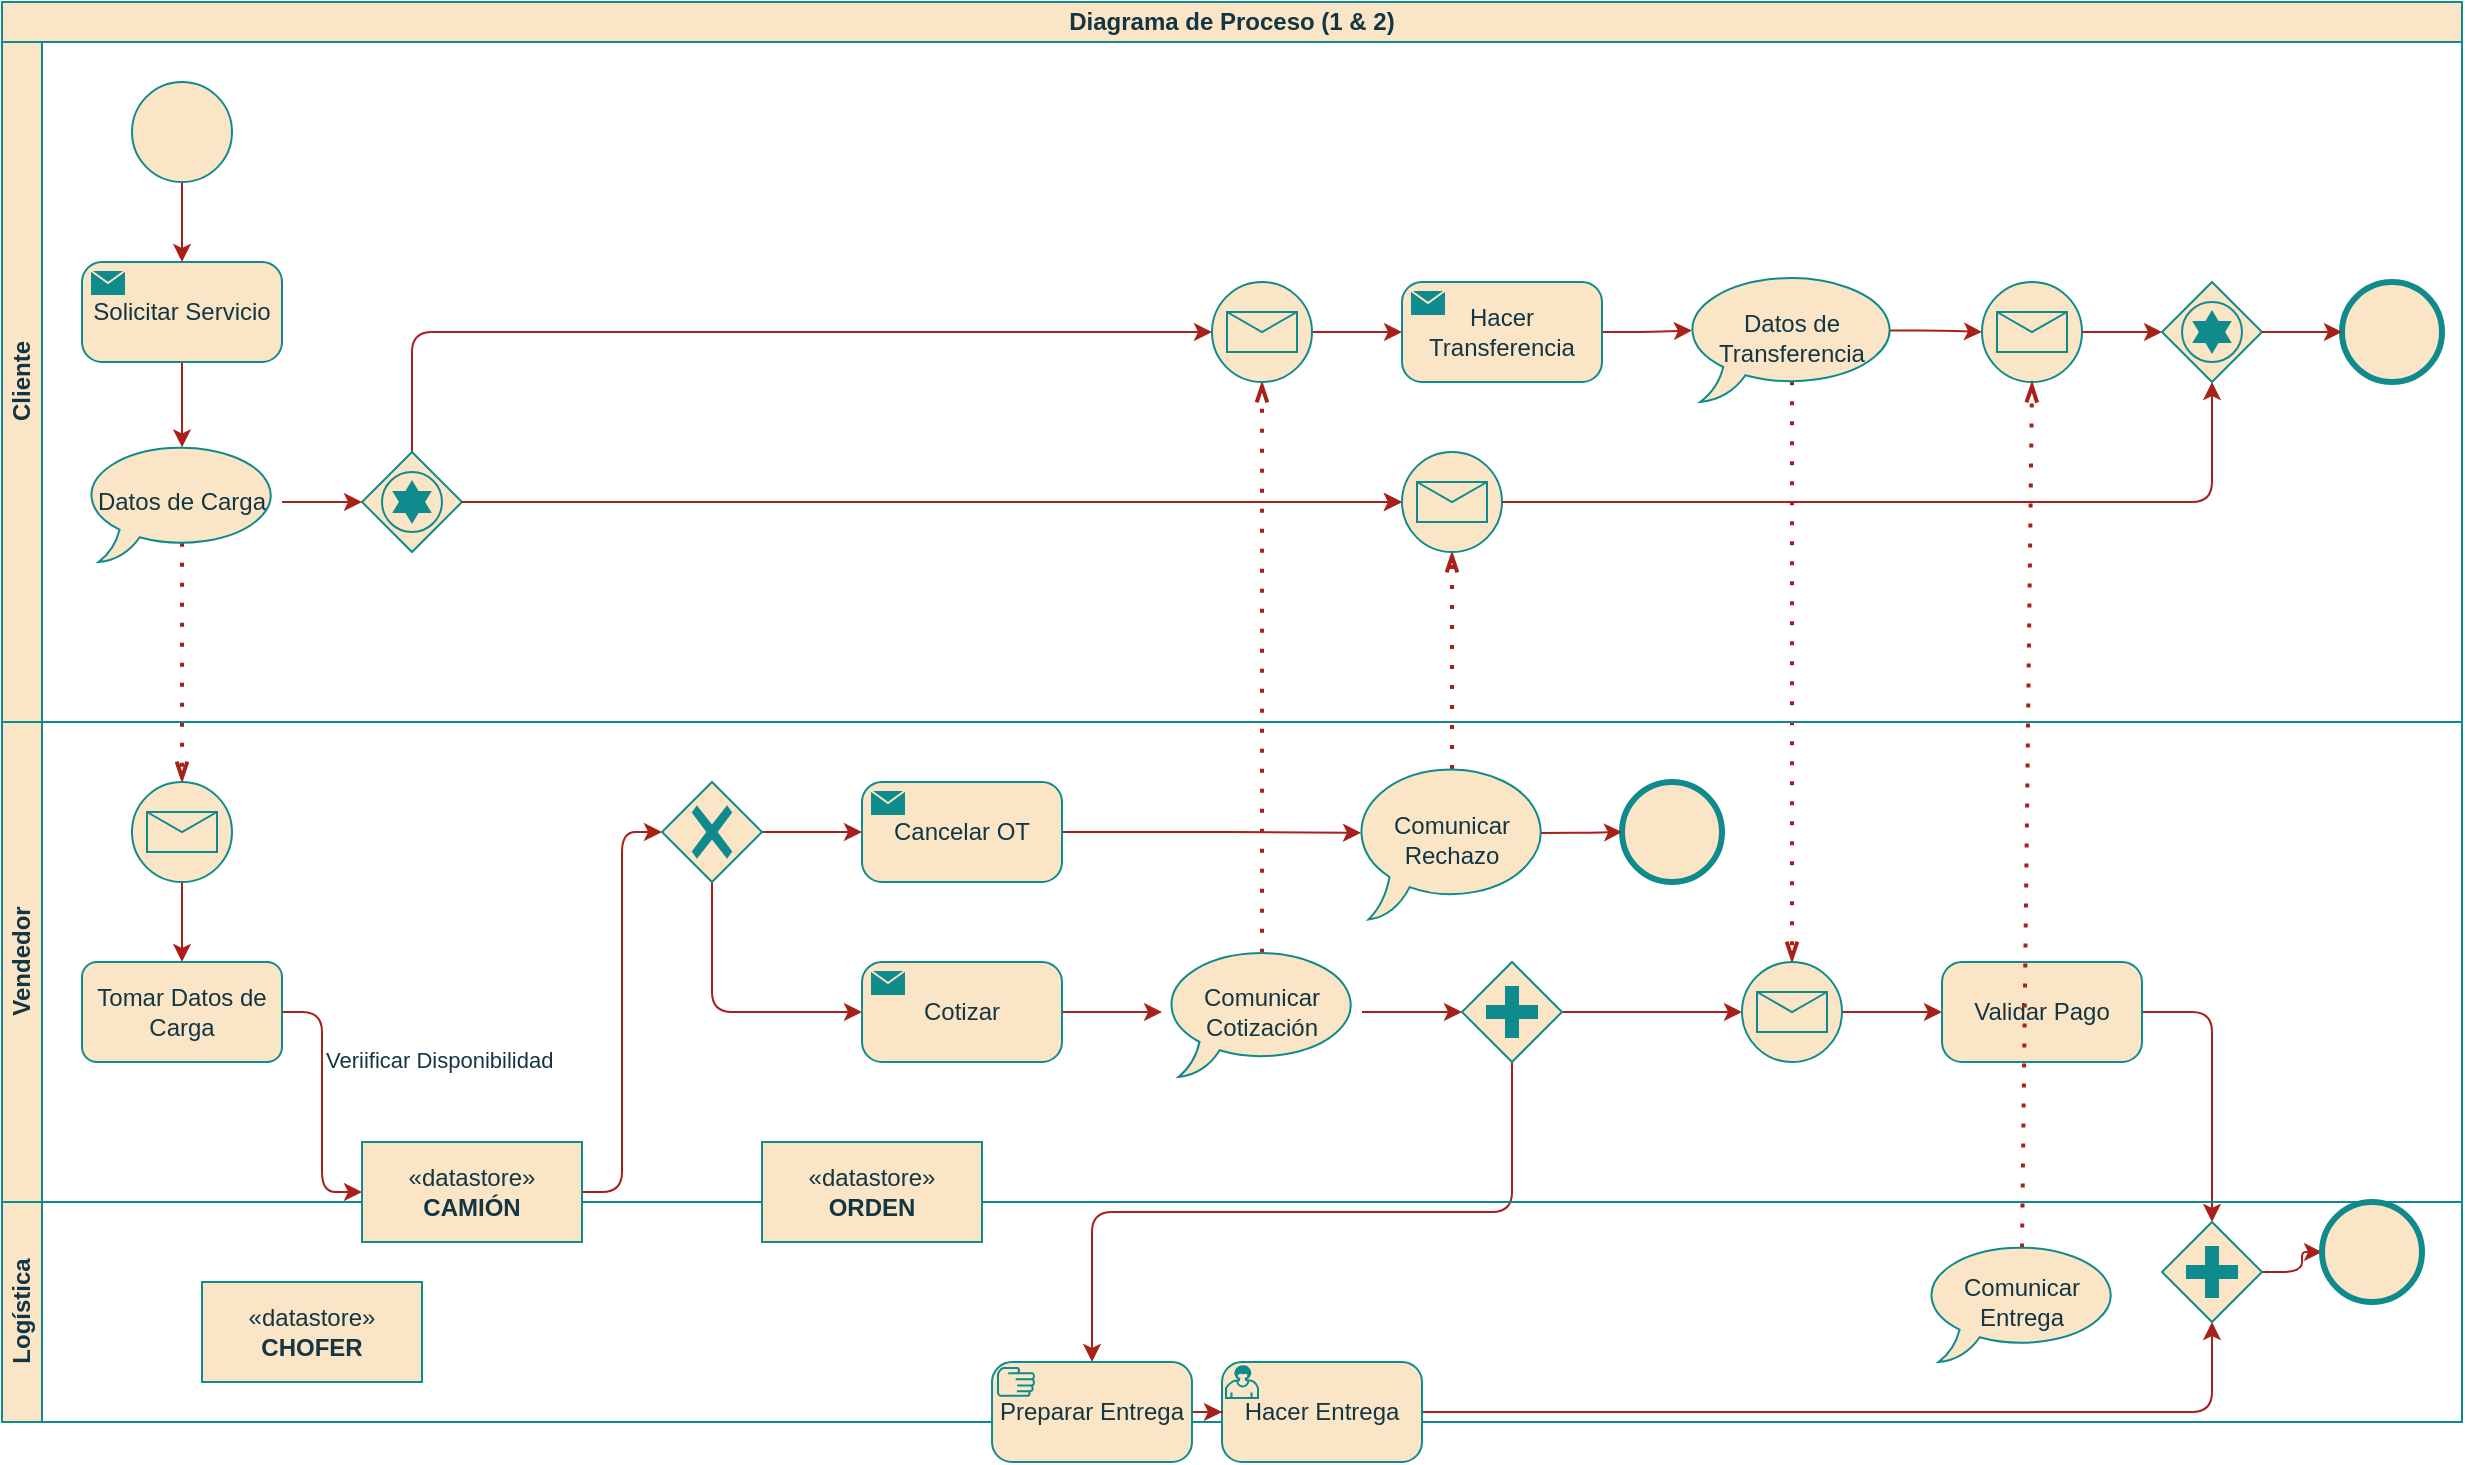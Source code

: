 <mxfile version="21.1.2" type="device">
  <diagram name="Page-1" id="2a216829-ef6e-dabb-86c1-c78162f3ba2b">
    <mxGraphModel dx="2239" dy="516" grid="1" gridSize="10" guides="1" tooltips="1" connect="1" arrows="1" fold="1" page="1" pageScale="1" pageWidth="1169" pageHeight="827" background="none" math="0" shadow="0">
      <root>
        <mxCell id="0" />
        <mxCell id="1" parent="0" />
        <mxCell id="aIT9Nde6jPvjy9GI7aws-13" value="Diagrama de Proceso (1 &amp;amp; 2)" style="swimlane;html=1;childLayout=stackLayout;resizeParent=1;resizeParentMax=0;horizontal=1;startSize=20;horizontalStack=0;whiteSpace=wrap;labelBackgroundColor=none;fillColor=#FAE5C7;strokeColor=#0F8B8D;fontColor=#143642;" parent="1" vertex="1">
          <mxGeometry x="-1120" y="40" width="1230" height="710" as="geometry" />
        </mxCell>
        <mxCell id="zTHouEm40RO1KuxiLtp8-42" value="" style="fontSize=12;html=1;endFill=0;startFill=0;endSize=6;startSize=6;dashed=1;dashPattern=1 4;endArrow=openThin;startArrow=none;rounded=0;strokeColor=#A8201A;fontColor=default;fillColor=#FAE5C7;entryX=0.5;entryY=0;entryDx=0;entryDy=0;entryPerimeter=0;elbow=vertical;strokeWidth=2;exitX=0.5;exitY=0.84;exitDx=0;exitDy=0;exitPerimeter=0;labelBackgroundColor=none;" parent="aIT9Nde6jPvjy9GI7aws-13" source="keDttocVaSj2XSgn1cD2-3" target="zTHouEm40RO1KuxiLtp8-39" edge="1">
          <mxGeometry width="160" relative="1" as="geometry">
            <mxPoint x="450" y="130" as="sourcePoint" />
            <mxPoint x="310" y="320" as="targetPoint" />
          </mxGeometry>
        </mxCell>
        <mxCell id="zTHouEm40RO1KuxiLtp8-52" value="" style="fontSize=12;html=1;endFill=0;startFill=0;endSize=6;startSize=6;dashed=1;dashPattern=1 4;endArrow=openThin;startArrow=none;rounded=0;strokeColor=#A8201A;fontColor=default;fillColor=#FAE5C7;exitX=0.5;exitY=0.045;exitDx=0;exitDy=0;exitPerimeter=0;entryX=0.5;entryY=1;entryDx=0;entryDy=0;entryPerimeter=0;elbow=vertical;strokeWidth=2;labelBackgroundColor=none;" parent="aIT9Nde6jPvjy9GI7aws-13" source="keDttocVaSj2XSgn1cD2-9" target="zTHouEm40RO1KuxiLtp8-23" edge="1">
          <mxGeometry width="160" relative="1" as="geometry">
            <mxPoint x="510" y="360" as="sourcePoint" />
            <mxPoint x="670" y="360" as="targetPoint" />
          </mxGeometry>
        </mxCell>
        <mxCell id="zTHouEm40RO1KuxiLtp8-53" value="" style="fontSize=12;html=1;endFill=0;startFill=0;endSize=6;startSize=6;dashed=1;dashPattern=1 4;endArrow=openThin;startArrow=none;rounded=0;strokeColor=#A8201A;fontColor=default;fillColor=#FAE5C7;exitX=0.5;exitY=0.045;exitDx=0;exitDy=0;exitPerimeter=0;entryX=0.5;entryY=1;entryDx=0;entryDy=0;entryPerimeter=0;strokeWidth=2;labelBackgroundColor=none;jumpStyle=none;edgeStyle=orthogonalEdgeStyle;" parent="aIT9Nde6jPvjy9GI7aws-13" source="keDttocVaSj2XSgn1cD2-20" target="zTHouEm40RO1KuxiLtp8-15" edge="1">
          <mxGeometry width="160" relative="1" as="geometry">
            <mxPoint x="520" y="420" as="sourcePoint" />
            <mxPoint x="680" y="420" as="targetPoint" />
          </mxGeometry>
        </mxCell>
        <mxCell id="zTHouEm40RO1KuxiLtp8-58" value="" style="fontSize=12;html=1;endFill=0;startFill=0;endSize=6;startSize=6;dashed=1;dashPattern=1 4;endArrow=openThin;startArrow=none;rounded=0;strokeColor=#A8201A;fontColor=default;fillColor=#FAE5C7;exitX=0.5;exitY=0.84;exitDx=0;exitDy=0;exitPerimeter=0;entryX=0.5;entryY=0;entryDx=0;entryDy=0;entryPerimeter=0;strokeWidth=2;labelBackgroundColor=none;" parent="aIT9Nde6jPvjy9GI7aws-13" source="keDttocVaSj2XSgn1cD2-11" target="zTHouEm40RO1KuxiLtp8-56" edge="1">
          <mxGeometry width="160" relative="1" as="geometry">
            <mxPoint x="710" y="470" as="sourcePoint" />
            <mxPoint x="840" y="440" as="targetPoint" />
          </mxGeometry>
        </mxCell>
        <mxCell id="zTHouEm40RO1KuxiLtp8-64" style="edgeStyle=orthogonalEdgeStyle;rounded=1;orthogonalLoop=1;jettySize=auto;html=1;entryX=0.5;entryY=0;entryDx=0;entryDy=0;entryPerimeter=0;strokeColor=#A8201A;fontColor=default;fillColor=#FAE5C7;labelBackgroundColor=none;exitX=0.5;exitY=1;exitDx=0;exitDy=0;exitPerimeter=0;" parent="aIT9Nde6jPvjy9GI7aws-13" source="zTHouEm40RO1KuxiLtp8-54" target="zTHouEm40RO1KuxiLtp8-60" edge="1">
          <mxGeometry relative="1" as="geometry" />
        </mxCell>
        <mxCell id="zTHouEm40RO1KuxiLtp8-74" style="edgeStyle=orthogonalEdgeStyle;rounded=1;orthogonalLoop=1;jettySize=auto;html=1;strokeColor=#A8201A;fontColor=default;fillColor=#FAE5C7;labelBackgroundColor=none;" parent="aIT9Nde6jPvjy9GI7aws-13" source="zTHouEm40RO1KuxiLtp8-69" target="zTHouEm40RO1KuxiLtp8-72" edge="1">
          <mxGeometry relative="1" as="geometry" />
        </mxCell>
        <mxCell id="aIT9Nde6jPvjy9GI7aws-14" value="Cliente" style="swimlane;html=1;startSize=20;horizontal=0;labelBackgroundColor=none;fillColor=#FAE5C7;strokeColor=#0F8B8D;fontColor=#143642;" parent="aIT9Nde6jPvjy9GI7aws-13" vertex="1">
          <mxGeometry y="20" width="1230" height="340" as="geometry" />
        </mxCell>
        <mxCell id="keDttocVaSj2XSgn1cD2-2" style="edgeStyle=orthogonalEdgeStyle;rounded=1;orthogonalLoop=1;jettySize=auto;html=1;entryX=0.5;entryY=0;entryDx=0;entryDy=0;entryPerimeter=0;labelBackgroundColor=none;strokeColor=#A8201A;fontColor=default;" edge="1" parent="aIT9Nde6jPvjy9GI7aws-14" source="7a84cebc1def654-1" target="zTHouEm40RO1KuxiLtp8-40">
          <mxGeometry relative="1" as="geometry" />
        </mxCell>
        <mxCell id="7a84cebc1def654-1" value="" style="shape=mxgraph.bpmn.shape;html=1;verticalLabelPosition=bottom;labelBackgroundColor=none;verticalAlign=top;perimeter=ellipsePerimeter;outline=standard;symbol=general;fillColor=#FAE5C7;strokeColor=#0F8B8D;fontColor=#143642;" parent="aIT9Nde6jPvjy9GI7aws-14" vertex="1">
          <mxGeometry x="65" y="20" width="50" height="50" as="geometry" />
        </mxCell>
        <mxCell id="zTHouEm40RO1KuxiLtp8-9" style="edgeStyle=orthogonalEdgeStyle;rounded=1;orthogonalLoop=1;jettySize=auto;html=1;entryX=0.5;entryY=0;entryDx=0;entryDy=0;entryPerimeter=0;labelBackgroundColor=none;strokeColor=#A8201A;fontColor=default;exitX=0.5;exitY=0;exitDx=0;exitDy=0;exitPerimeter=0;" parent="aIT9Nde6jPvjy9GI7aws-14" source="zTHouEm40RO1KuxiLtp8-7" edge="1">
          <mxGeometry relative="1" as="geometry">
            <Array as="points">
              <mxPoint x="425" y="70" />
              <mxPoint x="205" y="70" />
            </Array>
            <mxPoint x="205" y="110" as="targetPoint" />
          </mxGeometry>
        </mxCell>
        <mxCell id="zTHouEm40RO1KuxiLtp8-14" style="edgeStyle=orthogonalEdgeStyle;rounded=1;orthogonalLoop=1;jettySize=auto;html=1;labelBackgroundColor=none;strokeColor=#A8201A;fontColor=default;exitX=0.5;exitY=1;exitDx=0;exitDy=0;exitPerimeter=0;entryX=0.5;entryY=0.045;entryDx=0;entryDy=0;entryPerimeter=0;" parent="aIT9Nde6jPvjy9GI7aws-14" source="zTHouEm40RO1KuxiLtp8-40" target="keDttocVaSj2XSgn1cD2-3" edge="1">
          <mxGeometry relative="1" as="geometry">
            <mxPoint x="580" y="135" as="sourcePoint" />
          </mxGeometry>
        </mxCell>
        <mxCell id="zTHouEm40RO1KuxiLtp8-24" style="edgeStyle=orthogonalEdgeStyle;rounded=1;orthogonalLoop=1;jettySize=auto;html=1;entryX=0;entryY=0.5;entryDx=0;entryDy=0;entryPerimeter=0;labelBackgroundColor=none;strokeColor=#A8201A;fontColor=default;" parent="aIT9Nde6jPvjy9GI7aws-14" source="zTHouEm40RO1KuxiLtp8-13" target="zTHouEm40RO1KuxiLtp8-23" edge="1">
          <mxGeometry relative="1" as="geometry" />
        </mxCell>
        <mxCell id="keDttocVaSj2XSgn1cD2-15" style="rounded=1;orthogonalLoop=1;jettySize=auto;html=1;entryX=0;entryY=0.5;entryDx=0;entryDy=0;entryPerimeter=0;strokeColor=#A8201A;fontColor=#143642;fillColor=#FAE5C7;exitX=0.5;exitY=0;exitDx=0;exitDy=0;exitPerimeter=0;edgeStyle=orthogonalEdgeStyle;" edge="1" parent="aIT9Nde6jPvjy9GI7aws-14" source="zTHouEm40RO1KuxiLtp8-13" target="zTHouEm40RO1KuxiLtp8-15">
          <mxGeometry relative="1" as="geometry" />
        </mxCell>
        <mxCell id="zTHouEm40RO1KuxiLtp8-13" value="" style="points=[[0.25,0.25,0],[0.5,0,0],[0.75,0.25,0],[1,0.5,0],[0.75,0.75,0],[0.5,1,0],[0.25,0.75,0],[0,0.5,0]];shape=mxgraph.bpmn.gateway2;html=1;verticalLabelPosition=bottom;labelBackgroundColor=none;verticalAlign=top;align=center;perimeter=rhombusPerimeter;outlineConnect=0;outline=standard;symbol=star;fillColor=#FAE5C7;strokeColor=#0F8B8D;fontColor=#143642;" parent="aIT9Nde6jPvjy9GI7aws-14" vertex="1">
          <mxGeometry x="180" y="205" width="50" height="50" as="geometry" />
        </mxCell>
        <mxCell id="zTHouEm40RO1KuxiLtp8-22" style="edgeStyle=orthogonalEdgeStyle;rounded=1;orthogonalLoop=1;jettySize=auto;html=1;entryX=0;entryY=0.5;entryDx=0;entryDy=0;entryPerimeter=0;labelBackgroundColor=none;strokeColor=#A8201A;fontColor=default;exitX=1;exitY=0.5;exitDx=0;exitDy=0;exitPerimeter=0;" parent="aIT9Nde6jPvjy9GI7aws-14" source="zTHouEm40RO1KuxiLtp8-15" edge="1" target="zTHouEm40RO1KuxiLtp8-45">
          <mxGeometry relative="1" as="geometry">
            <mxPoint x="760" y="35" as="sourcePoint" />
            <mxPoint x="805" y="35" as="targetPoint" />
          </mxGeometry>
        </mxCell>
        <mxCell id="zTHouEm40RO1KuxiLtp8-15" value="" style="points=[[0.145,0.145,0],[0.5,0,0],[0.855,0.145,0],[1,0.5,0],[0.855,0.855,0],[0.5,1,0],[0.145,0.855,0],[0,0.5,0]];shape=mxgraph.bpmn.event;html=1;verticalLabelPosition=bottom;labelBackgroundColor=none;verticalAlign=top;align=center;perimeter=ellipsePerimeter;outlineConnect=0;aspect=fixed;outline=standard;symbol=message;fillColor=#FAE5C7;strokeColor=#0F8B8D;fontColor=#143642;" parent="aIT9Nde6jPvjy9GI7aws-14" vertex="1">
          <mxGeometry x="605" y="120" width="50" height="50" as="geometry" />
        </mxCell>
        <mxCell id="zTHouEm40RO1KuxiLtp8-32" style="rounded=1;orthogonalLoop=1;jettySize=auto;html=1;entryX=0.045;entryY=0.45;entryDx=0;entryDy=0;entryPerimeter=0;labelBackgroundColor=none;strokeColor=#A8201A;fontColor=default;exitX=1;exitY=0.5;exitDx=0;exitDy=0;exitPerimeter=0;edgeStyle=orthogonalEdgeStyle;" parent="aIT9Nde6jPvjy9GI7aws-14" source="zTHouEm40RO1KuxiLtp8-45" target="keDttocVaSj2XSgn1cD2-11" edge="1">
          <mxGeometry relative="1" as="geometry">
            <mxPoint x="905" y="35" as="sourcePoint" />
            <mxPoint x="940" y="35" as="targetPoint" />
          </mxGeometry>
        </mxCell>
        <mxCell id="zTHouEm40RO1KuxiLtp8-29" style="edgeStyle=orthogonalEdgeStyle;rounded=1;orthogonalLoop=1;jettySize=auto;html=1;entryX=0;entryY=0.5;entryDx=0;entryDy=0;entryPerimeter=0;labelBackgroundColor=none;strokeColor=#A8201A;fontColor=default;" parent="aIT9Nde6jPvjy9GI7aws-14" target="zTHouEm40RO1KuxiLtp8-28" edge="1">
          <mxGeometry relative="1" as="geometry">
            <mxPoint x="840" y="185" as="sourcePoint" />
          </mxGeometry>
        </mxCell>
        <mxCell id="zTHouEm40RO1KuxiLtp8-37" value="" style="edgeStyle=orthogonalEdgeStyle;rounded=1;orthogonalLoop=1;jettySize=auto;html=1;labelBackgroundColor=none;strokeColor=#A8201A;fontColor=default;" parent="aIT9Nde6jPvjy9GI7aws-14" source="zTHouEm40RO1KuxiLtp8-13" target="zTHouEm40RO1KuxiLtp8-23" edge="1">
          <mxGeometry relative="1" as="geometry">
            <mxPoint x="160" y="195" as="sourcePoint" />
            <mxPoint x="465" y="250" as="targetPoint" />
          </mxGeometry>
        </mxCell>
        <mxCell id="zTHouEm40RO1KuxiLtp8-23" value="" style="points=[[0.145,0.145,0],[0.5,0,0],[0.855,0.145,0],[1,0.5,0],[0.855,0.855,0],[0.5,1,0],[0.145,0.855,0],[0,0.5,0]];shape=mxgraph.bpmn.event;html=1;verticalLabelPosition=bottom;labelBackgroundColor=none;verticalAlign=top;align=center;perimeter=ellipsePerimeter;outlineConnect=0;aspect=fixed;outline=standard;symbol=message;fillColor=#FAE5C7;strokeColor=#0F8B8D;fontColor=#143642;" parent="aIT9Nde6jPvjy9GI7aws-14" vertex="1">
          <mxGeometry x="700" y="205" width="50" height="50" as="geometry" />
        </mxCell>
        <mxCell id="zTHouEm40RO1KuxiLtp8-40" value="Solicitar Servicio" style="points=[[0.25,0,0],[0.5,0,0],[0.75,0,0],[1,0.25,0],[1,0.5,0],[1,0.75,0],[0.75,1,0],[0.5,1,0],[0.25,1,0],[0,0.75,0],[0,0.5,0],[0,0.25,0]];shape=mxgraph.bpmn.task;whiteSpace=wrap;rectStyle=rounded;size=10;html=1;container=1;expand=0;collapsible=0;taskMarker=send;strokeColor=#0F8B8D;fontColor=#143642;fillColor=#FAE5C7;labelBackgroundColor=none;" parent="aIT9Nde6jPvjy9GI7aws-14" vertex="1">
          <mxGeometry x="40" y="110" width="100" height="50" as="geometry" />
        </mxCell>
        <mxCell id="zTHouEm40RO1KuxiLtp8-45" value="Hacer Transferencia" style="points=[[0.25,0,0],[0.5,0,0],[0.75,0,0],[1,0.25,0],[1,0.5,0],[1,0.75,0],[0.75,1,0],[0.5,1,0],[0.25,1,0],[0,0.75,0],[0,0.5,0],[0,0.25,0]];shape=mxgraph.bpmn.task;whiteSpace=wrap;rectStyle=rounded;size=10;html=1;container=1;expand=0;collapsible=0;taskMarker=send;strokeColor=#0F8B8D;fontColor=#143642;fillColor=#FAE5C7;labelBackgroundColor=none;" parent="aIT9Nde6jPvjy9GI7aws-14" vertex="1">
          <mxGeometry x="700" y="120" width="100" height="50" as="geometry" />
        </mxCell>
        <mxCell id="keDttocVaSj2XSgn1cD2-4" style="edgeStyle=orthogonalEdgeStyle;rounded=1;orthogonalLoop=1;jettySize=auto;html=1;entryX=0;entryY=0.5;entryDx=0;entryDy=0;entryPerimeter=0;labelBackgroundColor=none;strokeColor=#A8201A;fontColor=default;" edge="1" parent="aIT9Nde6jPvjy9GI7aws-14" source="keDttocVaSj2XSgn1cD2-3" target="zTHouEm40RO1KuxiLtp8-13">
          <mxGeometry relative="1" as="geometry" />
        </mxCell>
        <mxCell id="keDttocVaSj2XSgn1cD2-3" value="Datos de Carga" style="whiteSpace=wrap;html=1;shape=mxgraph.basic.oval_callout;labelBackgroundColor=none;fillColor=#FAE5C7;strokeColor=#0F8B8D;fontColor=#143642;" vertex="1" parent="aIT9Nde6jPvjy9GI7aws-14">
          <mxGeometry x="40" y="200" width="100" height="60" as="geometry" />
        </mxCell>
        <mxCell id="keDttocVaSj2XSgn1cD2-11" value="Datos de Transferencia" style="whiteSpace=wrap;html=1;shape=mxgraph.basic.oval_callout;labelBackgroundColor=none;fillColor=#FAE5C7;strokeColor=#0F8B8D;fontColor=#143642;" vertex="1" parent="aIT9Nde6jPvjy9GI7aws-14">
          <mxGeometry x="840" y="115" width="110" height="65" as="geometry" />
        </mxCell>
        <mxCell id="zTHouEm40RO1KuxiLtp8-31" value="" style="points=[[0.145,0.145,0],[0.5,0,0],[0.855,0.145,0],[1,0.5,0],[0.855,0.855,0],[0.5,1,0],[0.145,0.855,0],[0,0.5,0]];shape=mxgraph.bpmn.event;html=1;verticalLabelPosition=bottom;labelBackgroundColor=none;verticalAlign=top;align=center;perimeter=ellipsePerimeter;outlineConnect=0;aspect=fixed;outline=standard;symbol=message;fillColor=#FAE5C7;strokeColor=#0F8B8D;fontColor=#143642;" parent="aIT9Nde6jPvjy9GI7aws-14" vertex="1">
          <mxGeometry x="990" y="120" width="50" height="50" as="geometry" />
        </mxCell>
        <mxCell id="keDttocVaSj2XSgn1cD2-12" style="rounded=1;orthogonalLoop=1;jettySize=auto;html=1;labelBackgroundColor=none;strokeColor=#A8201A;fontColor=default;exitX=0.945;exitY=0.45;exitDx=0;exitDy=0;exitPerimeter=0;entryX=0;entryY=0.5;entryDx=0;entryDy=0;entryPerimeter=0;edgeStyle=orthogonalEdgeStyle;" edge="1" parent="aIT9Nde6jPvjy9GI7aws-14" source="keDttocVaSj2XSgn1cD2-11" target="zTHouEm40RO1KuxiLtp8-31">
          <mxGeometry relative="1" as="geometry">
            <mxPoint x="1050" y="80" as="targetPoint" />
          </mxGeometry>
        </mxCell>
        <mxCell id="zTHouEm40RO1KuxiLtp8-30" value="" style="points=[[0.25,0.25,0],[0.5,0,0],[0.75,0.25,0],[1,0.5,0],[0.75,0.75,0],[0.5,1,0],[0.25,0.75,0],[0,0.5,0]];shape=mxgraph.bpmn.gateway2;html=1;verticalLabelPosition=bottom;labelBackgroundColor=none;verticalAlign=top;align=center;perimeter=rhombusPerimeter;outlineConnect=0;outline=standard;symbol=star;fillColor=#FAE5C7;strokeColor=#0F8B8D;fontColor=#143642;" parent="aIT9Nde6jPvjy9GI7aws-14" vertex="1">
          <mxGeometry x="1080" y="120" width="50" height="50" as="geometry" />
        </mxCell>
        <mxCell id="zTHouEm40RO1KuxiLtp8-27" style="edgeStyle=orthogonalEdgeStyle;rounded=1;orthogonalLoop=1;jettySize=auto;html=1;entryX=0.5;entryY=1;entryDx=0;entryDy=0;entryPerimeter=0;labelBackgroundColor=none;strokeColor=#A8201A;fontColor=default;" parent="aIT9Nde6jPvjy9GI7aws-14" source="zTHouEm40RO1KuxiLtp8-23" target="zTHouEm40RO1KuxiLtp8-30" edge="1">
          <mxGeometry relative="1" as="geometry">
            <mxPoint x="815" y="160" as="targetPoint" />
          </mxGeometry>
        </mxCell>
        <mxCell id="zTHouEm40RO1KuxiLtp8-33" style="edgeStyle=orthogonalEdgeStyle;rounded=1;orthogonalLoop=1;jettySize=auto;html=1;labelBackgroundColor=none;strokeColor=#A8201A;fontColor=default;" parent="aIT9Nde6jPvjy9GI7aws-14" source="zTHouEm40RO1KuxiLtp8-31" target="zTHouEm40RO1KuxiLtp8-30" edge="1">
          <mxGeometry relative="1" as="geometry">
            <mxPoint x="1140" y="45" as="sourcePoint" />
          </mxGeometry>
        </mxCell>
        <mxCell id="zTHouEm40RO1KuxiLtp8-35" value="" style="points=[[0.145,0.145,0],[0.5,0,0],[0.855,0.145,0],[1,0.5,0],[0.855,0.855,0],[0.5,1,0],[0.145,0.855,0],[0,0.5,0]];shape=mxgraph.bpmn.event;html=1;verticalLabelPosition=bottom;labelBackgroundColor=none;verticalAlign=top;align=center;perimeter=ellipsePerimeter;outlineConnect=0;aspect=fixed;outline=end;symbol=terminate2;fillColor=#FAE5C7;strokeColor=#0F8B8D;fontColor=#143642;" parent="aIT9Nde6jPvjy9GI7aws-14" vertex="1">
          <mxGeometry x="1170" y="120" width="50" height="50" as="geometry" />
        </mxCell>
        <mxCell id="zTHouEm40RO1KuxiLtp8-36" style="edgeStyle=orthogonalEdgeStyle;rounded=1;orthogonalLoop=1;jettySize=auto;html=1;entryX=0;entryY=0.5;entryDx=0;entryDy=0;entryPerimeter=0;labelBackgroundColor=none;strokeColor=#A8201A;fontColor=default;" parent="aIT9Nde6jPvjy9GI7aws-14" source="zTHouEm40RO1KuxiLtp8-30" target="zTHouEm40RO1KuxiLtp8-35" edge="1">
          <mxGeometry relative="1" as="geometry">
            <mxPoint x="1250" y="115" as="targetPoint" />
          </mxGeometry>
        </mxCell>
        <mxCell id="aIT9Nde6jPvjy9GI7aws-15" value="Vendedor" style="swimlane;html=1;startSize=20;horizontal=0;labelBackgroundColor=none;fillColor=#FAE5C7;strokeColor=#0F8B8D;fontColor=#143642;" parent="aIT9Nde6jPvjy9GI7aws-13" vertex="1">
          <mxGeometry y="360" width="1230" height="240" as="geometry" />
        </mxCell>
        <mxCell id="zTHouEm40RO1KuxiLtp8-44" style="edgeStyle=orthogonalEdgeStyle;rounded=1;orthogonalLoop=1;jettySize=auto;html=1;strokeColor=#A8201A;fontColor=default;fillColor=#FAE5C7;labelBackgroundColor=none;" parent="aIT9Nde6jPvjy9GI7aws-15" source="zTHouEm40RO1KuxiLtp8-39" target="keDttocVaSj2XSgn1cD2-5" edge="1">
          <mxGeometry relative="1" as="geometry" />
        </mxCell>
        <mxCell id="zTHouEm40RO1KuxiLtp8-39" value="" style="points=[[0.145,0.145,0],[0.5,0,0],[0.855,0.145,0],[1,0.5,0],[0.855,0.855,0],[0.5,1,0],[0.145,0.855,0],[0,0.5,0]];shape=mxgraph.bpmn.event;html=1;verticalLabelPosition=bottom;labelBackgroundColor=none;verticalAlign=top;align=center;perimeter=ellipsePerimeter;outlineConnect=0;aspect=fixed;outline=standard;symbol=message;strokeColor=#0F8B8D;fontColor=#143642;fillColor=#FAE5C7;" parent="aIT9Nde6jPvjy9GI7aws-15" vertex="1">
          <mxGeometry x="65" y="30" width="50" height="50" as="geometry" />
        </mxCell>
        <mxCell id="zTHouEm40RO1KuxiLtp8-50" style="edgeStyle=orthogonalEdgeStyle;rounded=1;orthogonalLoop=1;jettySize=auto;html=1;entryX=0;entryY=0.5;entryDx=0;entryDy=0;entryPerimeter=0;strokeColor=#A8201A;fontColor=default;fillColor=#FAE5C7;labelBackgroundColor=none;" parent="aIT9Nde6jPvjy9GI7aws-15" source="zTHouEm40RO1KuxiLtp8-46" target="zTHouEm40RO1KuxiLtp8-47" edge="1">
          <mxGeometry relative="1" as="geometry" />
        </mxCell>
        <mxCell id="zTHouEm40RO1KuxiLtp8-51" style="edgeStyle=orthogonalEdgeStyle;rounded=1;orthogonalLoop=1;jettySize=auto;html=1;entryX=0;entryY=0.5;entryDx=0;entryDy=0;entryPerimeter=0;strokeColor=#A8201A;fontColor=default;fillColor=#FAE5C7;labelBackgroundColor=none;exitX=0.5;exitY=1;exitDx=0;exitDy=0;exitPerimeter=0;" parent="aIT9Nde6jPvjy9GI7aws-15" source="zTHouEm40RO1KuxiLtp8-46" target="zTHouEm40RO1KuxiLtp8-48" edge="1">
          <mxGeometry relative="1" as="geometry" />
        </mxCell>
        <mxCell id="zTHouEm40RO1KuxiLtp8-46" value="" style="points=[[0.25,0.25,0],[0.5,0,0],[0.75,0.25,0],[1,0.5,0],[0.75,0.75,0],[0.5,1,0],[0.25,0.75,0],[0,0.5,0]];shape=mxgraph.bpmn.gateway2;html=1;verticalLabelPosition=bottom;labelBackgroundColor=none;verticalAlign=top;align=center;perimeter=rhombusPerimeter;outlineConnect=0;outline=none;symbol=none;gwType=exclusive;fillColor=#FAE5C7;strokeColor=#0F8B8D;fontColor=#143642;" parent="aIT9Nde6jPvjy9GI7aws-15" vertex="1">
          <mxGeometry x="330" y="30" width="50" height="50" as="geometry" />
        </mxCell>
        <mxCell id="zTHouEm40RO1KuxiLtp8-68" style="rounded=1;orthogonalLoop=1;jettySize=auto;html=1;entryX=0.045;entryY=0.45;entryDx=0;entryDy=0;strokeColor=#A8201A;fontColor=default;fillColor=#FAE5C7;entryPerimeter=0;labelBackgroundColor=none;edgeStyle=orthogonalEdgeStyle;" parent="aIT9Nde6jPvjy9GI7aws-15" source="zTHouEm40RO1KuxiLtp8-47" target="keDttocVaSj2XSgn1cD2-9" edge="1">
          <mxGeometry relative="1" as="geometry" />
        </mxCell>
        <mxCell id="zTHouEm40RO1KuxiLtp8-47" value="Cancelar OT" style="points=[[0.25,0,0],[0.5,0,0],[0.75,0,0],[1,0.25,0],[1,0.5,0],[1,0.75,0],[0.75,1,0],[0.5,1,0],[0.25,1,0],[0,0.75,0],[0,0.5,0],[0,0.25,0]];shape=mxgraph.bpmn.task;whiteSpace=wrap;rectStyle=rounded;size=10;html=1;container=1;expand=0;collapsible=0;taskMarker=send;strokeColor=#0F8B8D;fontColor=#143642;fillColor=#FAE5C7;labelBackgroundColor=none;" parent="aIT9Nde6jPvjy9GI7aws-15" vertex="1">
          <mxGeometry x="430" y="30" width="100" height="50" as="geometry" />
        </mxCell>
        <mxCell id="zTHouEm40RO1KuxiLtp8-55" style="edgeStyle=orthogonalEdgeStyle;rounded=1;orthogonalLoop=1;jettySize=auto;html=1;strokeColor=#A8201A;fontColor=default;fillColor=#FAE5C7;labelBackgroundColor=none;" parent="aIT9Nde6jPvjy9GI7aws-15" source="zTHouEm40RO1KuxiLtp8-48" target="keDttocVaSj2XSgn1cD2-20" edge="1">
          <mxGeometry relative="1" as="geometry" />
        </mxCell>
        <mxCell id="zTHouEm40RO1KuxiLtp8-48" value="Cotizar" style="points=[[0.25,0,0],[0.5,0,0],[0.75,0,0],[1,0.25,0],[1,0.5,0],[1,0.75,0],[0.75,1,0],[0.5,1,0],[0.25,1,0],[0,0.75,0],[0,0.5,0],[0,0.25,0]];shape=mxgraph.bpmn.task;whiteSpace=wrap;rectStyle=rounded;size=10;html=1;container=1;expand=0;collapsible=0;taskMarker=send;strokeColor=#0F8B8D;fontColor=#143642;fillColor=#FAE5C7;labelBackgroundColor=none;" parent="aIT9Nde6jPvjy9GI7aws-15" vertex="1">
          <mxGeometry x="430" y="120" width="100" height="50" as="geometry" />
        </mxCell>
        <mxCell id="zTHouEm40RO1KuxiLtp8-57" style="edgeStyle=orthogonalEdgeStyle;rounded=1;orthogonalLoop=1;jettySize=auto;html=1;exitX=1;exitY=0.5;exitDx=0;exitDy=0;exitPerimeter=0;entryX=0;entryY=0.5;entryDx=0;entryDy=0;entryPerimeter=0;strokeColor=#A8201A;fontColor=default;fillColor=#FAE5C7;labelBackgroundColor=none;" parent="aIT9Nde6jPvjy9GI7aws-15" source="zTHouEm40RO1KuxiLtp8-54" target="zTHouEm40RO1KuxiLtp8-56" edge="1">
          <mxGeometry relative="1" as="geometry" />
        </mxCell>
        <mxCell id="zTHouEm40RO1KuxiLtp8-54" value="" style="points=[[0.25,0.25,0],[0.5,0,0],[0.75,0.25,0],[1,0.5,0],[0.75,0.75,0],[0.5,1,0],[0.25,0.75,0],[0,0.5,0]];shape=mxgraph.bpmn.gateway2;html=1;verticalLabelPosition=bottom;labelBackgroundColor=none;verticalAlign=top;align=center;perimeter=rhombusPerimeter;outlineConnect=0;outline=none;symbol=none;gwType=parallel;strokeColor=#0F8B8D;fontColor=#143642;fillColor=#FAE5C7;" parent="aIT9Nde6jPvjy9GI7aws-15" vertex="1">
          <mxGeometry x="730" y="120" width="50" height="50" as="geometry" />
        </mxCell>
        <mxCell id="zTHouEm40RO1KuxiLtp8-71" style="edgeStyle=orthogonalEdgeStyle;rounded=1;orthogonalLoop=1;jettySize=auto;html=1;entryX=0;entryY=0.5;entryDx=0;entryDy=0;entryPerimeter=0;strokeColor=#A8201A;fontColor=default;fillColor=#FAE5C7;labelBackgroundColor=none;" parent="aIT9Nde6jPvjy9GI7aws-15" source="zTHouEm40RO1KuxiLtp8-56" target="zTHouEm40RO1KuxiLtp8-69" edge="1">
          <mxGeometry relative="1" as="geometry" />
        </mxCell>
        <mxCell id="zTHouEm40RO1KuxiLtp8-56" value="" style="points=[[0.145,0.145,0],[0.5,0,0],[0.855,0.145,0],[1,0.5,0],[0.855,0.855,0],[0.5,1,0],[0.145,0.855,0],[0,0.5,0]];shape=mxgraph.bpmn.event;html=1;verticalLabelPosition=bottom;labelBackgroundColor=none;verticalAlign=top;align=center;perimeter=ellipsePerimeter;outlineConnect=0;aspect=fixed;outline=standard;symbol=message;fillColor=#FAE5C7;strokeColor=#0F8B8D;fontColor=#143642;" parent="aIT9Nde6jPvjy9GI7aws-15" vertex="1">
          <mxGeometry x="870" y="120" width="50" height="50" as="geometry" />
        </mxCell>
        <mxCell id="zTHouEm40RO1KuxiLtp8-67" value="" style="shape=mxgraph.bpmn.shape;html=1;verticalLabelPosition=bottom;labelBackgroundColor=none;verticalAlign=top;perimeter=ellipsePerimeter;outline=end;symbol=general;fillColor=#FAE5C7;strokeColor=#0F8B8D;fontColor=#143642;" parent="aIT9Nde6jPvjy9GI7aws-15" vertex="1">
          <mxGeometry x="810" y="30" width="50" height="50" as="geometry" />
        </mxCell>
        <mxCell id="zTHouEm40RO1KuxiLtp8-69" value="Validar Pago" style="points=[[0.25,0,0],[0.5,0,0],[0.75,0,0],[1,0.25,0],[1,0.5,0],[1,0.75,0],[0.75,1,0],[0.5,1,0],[0.25,1,0],[0,0.75,0],[0,0.5,0],[0,0.25,0]];shape=mxgraph.bpmn.task;whiteSpace=wrap;rectStyle=rounded;size=10;html=1;container=1;expand=0;collapsible=0;taskMarker=abstract;labelBackgroundColor=none;fillColor=#FAE5C7;strokeColor=#0F8B8D;fontColor=#143642;" parent="aIT9Nde6jPvjy9GI7aws-15" vertex="1">
          <mxGeometry x="970" y="120" width="100" height="50" as="geometry" />
        </mxCell>
        <mxCell id="keDttocVaSj2XSgn1cD2-5" value="Tomar Datos de Carga" style="shape=ext;rounded=1;html=1;whiteSpace=wrap;labelBackgroundColor=none;fillColor=#FAE5C7;strokeColor=#0F8B8D;fontColor=#143642;" vertex="1" parent="aIT9Nde6jPvjy9GI7aws-15">
          <mxGeometry x="40" y="120" width="100" height="50" as="geometry" />
        </mxCell>
        <mxCell id="keDttocVaSj2XSgn1cD2-10" style="rounded=1;orthogonalLoop=1;jettySize=auto;html=1;entryX=0;entryY=0.5;entryDx=0;entryDy=0;labelBackgroundColor=none;strokeColor=#A8201A;fontColor=default;exitX=0.945;exitY=0.45;exitDx=0;exitDy=0;exitPerimeter=0;edgeStyle=orthogonalEdgeStyle;" edge="1" parent="aIT9Nde6jPvjy9GI7aws-15" source="keDttocVaSj2XSgn1cD2-9" target="zTHouEm40RO1KuxiLtp8-67">
          <mxGeometry relative="1" as="geometry" />
        </mxCell>
        <mxCell id="keDttocVaSj2XSgn1cD2-9" value="Comunicar Rechazo" style="whiteSpace=wrap;html=1;shape=mxgraph.basic.oval_callout;labelBackgroundColor=none;fillColor=#FAE5C7;strokeColor=#0F8B8D;fontColor=#143642;" vertex="1" parent="aIT9Nde6jPvjy9GI7aws-15">
          <mxGeometry x="675" y="20" width="100" height="78.75" as="geometry" />
        </mxCell>
        <mxCell id="keDttocVaSj2XSgn1cD2-21" style="edgeStyle=orthogonalEdgeStyle;rounded=1;orthogonalLoop=1;jettySize=auto;html=1;entryX=0;entryY=0.5;entryDx=0;entryDy=0;entryPerimeter=0;strokeColor=#A8201A;fontColor=#143642;fillColor=#FAE5C7;" edge="1" parent="aIT9Nde6jPvjy9GI7aws-15" source="keDttocVaSj2XSgn1cD2-20" target="zTHouEm40RO1KuxiLtp8-54">
          <mxGeometry relative="1" as="geometry" />
        </mxCell>
        <mxCell id="keDttocVaSj2XSgn1cD2-20" value="Comunicar Cotización" style="whiteSpace=wrap;html=1;shape=mxgraph.basic.oval_callout;labelBackgroundColor=none;fillColor=#FAE5C7;strokeColor=#0F8B8D;fontColor=#143642;" vertex="1" parent="aIT9Nde6jPvjy9GI7aws-15">
          <mxGeometry x="580" y="112.5" width="100" height="65" as="geometry" />
        </mxCell>
        <mxCell id="keDttocVaSj2XSgn1cD2-6" style="edgeStyle=orthogonalEdgeStyle;rounded=1;orthogonalLoop=1;jettySize=auto;html=1;entryX=0;entryY=0.5;entryDx=0;entryDy=0;labelBackgroundColor=none;strokeColor=#A8201A;fontColor=default;" edge="1" parent="aIT9Nde6jPvjy9GI7aws-13" source="keDttocVaSj2XSgn1cD2-5" target="keDttocVaSj2XSgn1cD2-7">
          <mxGeometry relative="1" as="geometry">
            <mxPoint x="200" y="385" as="targetPoint" />
          </mxGeometry>
        </mxCell>
        <mxCell id="keDttocVaSj2XSgn1cD2-13" value="Veriificar Disponibilidad" style="edgeLabel;html=1;align=left;verticalAlign=middle;resizable=0;points=[];fontColor=#143642;" vertex="1" connectable="0" parent="keDttocVaSj2XSgn1cD2-6">
          <mxGeometry x="-0.327" relative="1" as="geometry">
            <mxPoint as="offset" />
          </mxGeometry>
        </mxCell>
        <mxCell id="keDttocVaSj2XSgn1cD2-8" style="edgeStyle=orthogonalEdgeStyle;rounded=1;orthogonalLoop=1;jettySize=auto;html=1;entryX=0;entryY=0.5;entryDx=0;entryDy=0;entryPerimeter=0;labelBackgroundColor=none;strokeColor=#A8201A;fontColor=default;" edge="1" parent="aIT9Nde6jPvjy9GI7aws-13" source="keDttocVaSj2XSgn1cD2-7" target="zTHouEm40RO1KuxiLtp8-46">
          <mxGeometry relative="1" as="geometry" />
        </mxCell>
        <mxCell id="zTHouEm40RO1KuxiLtp8-66" value="" style="fontSize=12;html=1;endFill=0;startFill=0;endSize=6;startSize=6;dashed=1;dashPattern=1 4;endArrow=openThin;startArrow=none;rounded=0;strokeColor=#A8201A;fontColor=default;fillColor=#FAE5C7;exitX=0.5;exitY=0.045;exitDx=0;exitDy=0;exitPerimeter=0;strokeWidth=2;entryX=0.5;entryY=1;entryDx=0;entryDy=0;entryPerimeter=0;labelBackgroundColor=none;" parent="aIT9Nde6jPvjy9GI7aws-13" source="keDttocVaSj2XSgn1cD2-17" target="zTHouEm40RO1KuxiLtp8-31" edge="1">
          <mxGeometry width="160" relative="1" as="geometry">
            <mxPoint x="760" y="550" as="sourcePoint" />
            <mxPoint x="1020" y="120" as="targetPoint" />
          </mxGeometry>
        </mxCell>
        <mxCell id="aIT9Nde6jPvjy9GI7aws-16" value="Logística" style="swimlane;html=1;startSize=20;horizontal=0;labelBackgroundColor=none;fillColor=#FAE5C7;strokeColor=#0F8B8D;fontColor=#143642;" parent="aIT9Nde6jPvjy9GI7aws-13" vertex="1">
          <mxGeometry y="600" width="1230" height="110" as="geometry">
            <mxRectangle y="560" width="1210" height="30" as="alternateBounds" />
          </mxGeometry>
        </mxCell>
        <mxCell id="zTHouEm40RO1KuxiLtp8-73" style="edgeStyle=orthogonalEdgeStyle;rounded=1;orthogonalLoop=1;jettySize=auto;html=1;strokeColor=#A8201A;fontColor=default;fillColor=#FAE5C7;labelBackgroundColor=none;" parent="aIT9Nde6jPvjy9GI7aws-16" source="zTHouEm40RO1KuxiLtp8-59" target="zTHouEm40RO1KuxiLtp8-72" edge="1">
          <mxGeometry relative="1" as="geometry" />
        </mxCell>
        <mxCell id="zTHouEm40RO1KuxiLtp8-59" value="Hacer Entrega" style="points=[[0.25,0,0],[0.5,0,0],[0.75,0,0],[1,0.25,0],[1,0.5,0],[1,0.75,0],[0.75,1,0],[0.5,1,0],[0.25,1,0],[0,0.75,0],[0,0.5,0],[0,0.25,0]];shape=mxgraph.bpmn.task;whiteSpace=wrap;rectStyle=rounded;size=10;html=1;container=1;expand=0;collapsible=0;taskMarker=user;strokeColor=#0F8B8D;fontColor=#143642;fillColor=#FAE5C7;labelBackgroundColor=none;" parent="aIT9Nde6jPvjy9GI7aws-16" vertex="1">
          <mxGeometry x="610" y="80" width="100" height="50" as="geometry" />
        </mxCell>
        <mxCell id="zTHouEm40RO1KuxiLtp8-65" style="edgeStyle=orthogonalEdgeStyle;rounded=1;orthogonalLoop=1;jettySize=auto;html=1;entryX=0;entryY=0.5;entryDx=0;entryDy=0;entryPerimeter=0;strokeColor=#A8201A;fontColor=default;fillColor=#FAE5C7;labelBackgroundColor=none;" parent="aIT9Nde6jPvjy9GI7aws-16" source="zTHouEm40RO1KuxiLtp8-60" target="zTHouEm40RO1KuxiLtp8-59" edge="1">
          <mxGeometry relative="1" as="geometry" />
        </mxCell>
        <mxCell id="zTHouEm40RO1KuxiLtp8-60" value="Preparar Entrega" style="points=[[0.25,0,0],[0.5,0,0],[0.75,0,0],[1,0.25,0],[1,0.5,0],[1,0.75,0],[0.75,1,0],[0.5,1,0],[0.25,1,0],[0,0.75,0],[0,0.5,0],[0,0.25,0]];shape=mxgraph.bpmn.task;whiteSpace=wrap;rectStyle=rounded;size=10;html=1;container=1;expand=0;collapsible=0;taskMarker=manual;strokeColor=#0F8B8D;fontColor=#143642;fillColor=#FAE5C7;labelBackgroundColor=none;" parent="aIT9Nde6jPvjy9GI7aws-16" vertex="1">
          <mxGeometry x="495" y="80" width="100" height="50" as="geometry" />
        </mxCell>
        <mxCell id="zTHouEm40RO1KuxiLtp8-76" style="edgeStyle=orthogonalEdgeStyle;rounded=1;orthogonalLoop=1;jettySize=auto;html=1;entryX=0;entryY=0.5;entryDx=0;entryDy=0;strokeColor=#A8201A;fontColor=default;fillColor=#FAE5C7;labelBackgroundColor=none;" parent="aIT9Nde6jPvjy9GI7aws-16" source="zTHouEm40RO1KuxiLtp8-72" target="zTHouEm40RO1KuxiLtp8-75" edge="1">
          <mxGeometry relative="1" as="geometry" />
        </mxCell>
        <mxCell id="zTHouEm40RO1KuxiLtp8-72" value="" style="points=[[0.25,0.25,0],[0.5,0,0],[0.75,0.25,0],[1,0.5,0],[0.75,0.75,0],[0.5,1,0],[0.25,0.75,0],[0,0.5,0]];shape=mxgraph.bpmn.gateway2;html=1;verticalLabelPosition=bottom;labelBackgroundColor=none;verticalAlign=top;align=center;perimeter=rhombusPerimeter;outlineConnect=0;outline=none;symbol=none;gwType=parallel;strokeColor=#0F8B8D;fontColor=#143642;fillColor=#FAE5C7;" parent="aIT9Nde6jPvjy9GI7aws-16" vertex="1">
          <mxGeometry x="1080" y="10" width="50" height="50" as="geometry" />
        </mxCell>
        <mxCell id="zTHouEm40RO1KuxiLtp8-75" value="" style="shape=mxgraph.bpmn.shape;html=1;verticalLabelPosition=bottom;labelBackgroundColor=none;verticalAlign=top;perimeter=ellipsePerimeter;outline=end;symbol=general;fillColor=#FAE5C7;strokeColor=#0F8B8D;fontColor=#143642;" parent="aIT9Nde6jPvjy9GI7aws-16" vertex="1">
          <mxGeometry x="1160" width="50" height="50" as="geometry" />
        </mxCell>
        <mxCell id="keDttocVaSj2XSgn1cD2-17" value="Comunicar Entrega" style="whiteSpace=wrap;html=1;shape=mxgraph.basic.oval_callout;labelBackgroundColor=none;fillColor=#FAE5C7;strokeColor=#0F8B8D;fontColor=#143642;" vertex="1" parent="aIT9Nde6jPvjy9GI7aws-16">
          <mxGeometry x="960" y="20" width="100" height="60" as="geometry" />
        </mxCell>
        <mxCell id="keDttocVaSj2XSgn1cD2-7" value="«datastore»&lt;br&gt;&lt;b&gt;CAMIÓN&lt;/b&gt;" style="html=1;whiteSpace=wrap;labelBackgroundColor=none;fillColor=#FAE5C7;strokeColor=#0F8B8D;fontColor=#143642;" vertex="1" parent="aIT9Nde6jPvjy9GI7aws-16">
          <mxGeometry x="180" y="-30" width="110" height="50" as="geometry" />
        </mxCell>
        <mxCell id="keDttocVaSj2XSgn1cD2-18" value="«datastore»&lt;br&gt;&lt;b&gt;CHOFER&lt;/b&gt;" style="html=1;whiteSpace=wrap;labelBackgroundColor=none;fillColor=#FAE5C7;strokeColor=#0F8B8D;fontColor=#143642;" vertex="1" parent="aIT9Nde6jPvjy9GI7aws-16">
          <mxGeometry x="100" y="40" width="110" height="50" as="geometry" />
        </mxCell>
        <mxCell id="keDttocVaSj2XSgn1cD2-19" value="«datastore»&lt;br&gt;&lt;b&gt;ORDEN&lt;/b&gt;" style="html=1;whiteSpace=wrap;labelBackgroundColor=none;fillColor=#FAE5C7;strokeColor=#0F8B8D;fontColor=#143642;" vertex="1" parent="1">
          <mxGeometry x="-740" y="610" width="110" height="50" as="geometry" />
        </mxCell>
      </root>
    </mxGraphModel>
  </diagram>
</mxfile>
